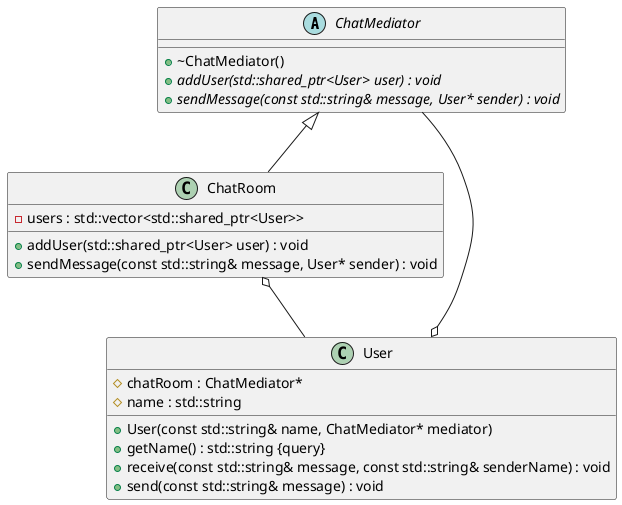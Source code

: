 @startuml





/' Objects '/

abstract class ChatMediator {
	+~ChatMediator()
	+{abstract} addUser(std::shared_ptr<User> user) : void
	+{abstract} sendMessage(const std::string& message, User* sender) : void
}


class ChatRoom {
	-users : std::vector<std::shared_ptr<User>>
	+addUser(std::shared_ptr<User> user) : void
	+sendMessage(const std::string& message, User* sender) : void
}


class User {
	+User(const std::string& name, ChatMediator* mediator)
	#chatRoom : ChatMediator*
	+getName() : std::string {query}
	#name : std::string
	+receive(const std::string& message, const std::string& senderName) : void
	+send(const std::string& message) : void
}





/' Inheritance relationships '/

ChatMediator <|-- ChatRoom





/' Aggregation relationships '/

ChatRoom o-- User


User o-- ChatMediator






/' Nested objects '/



@enduml
